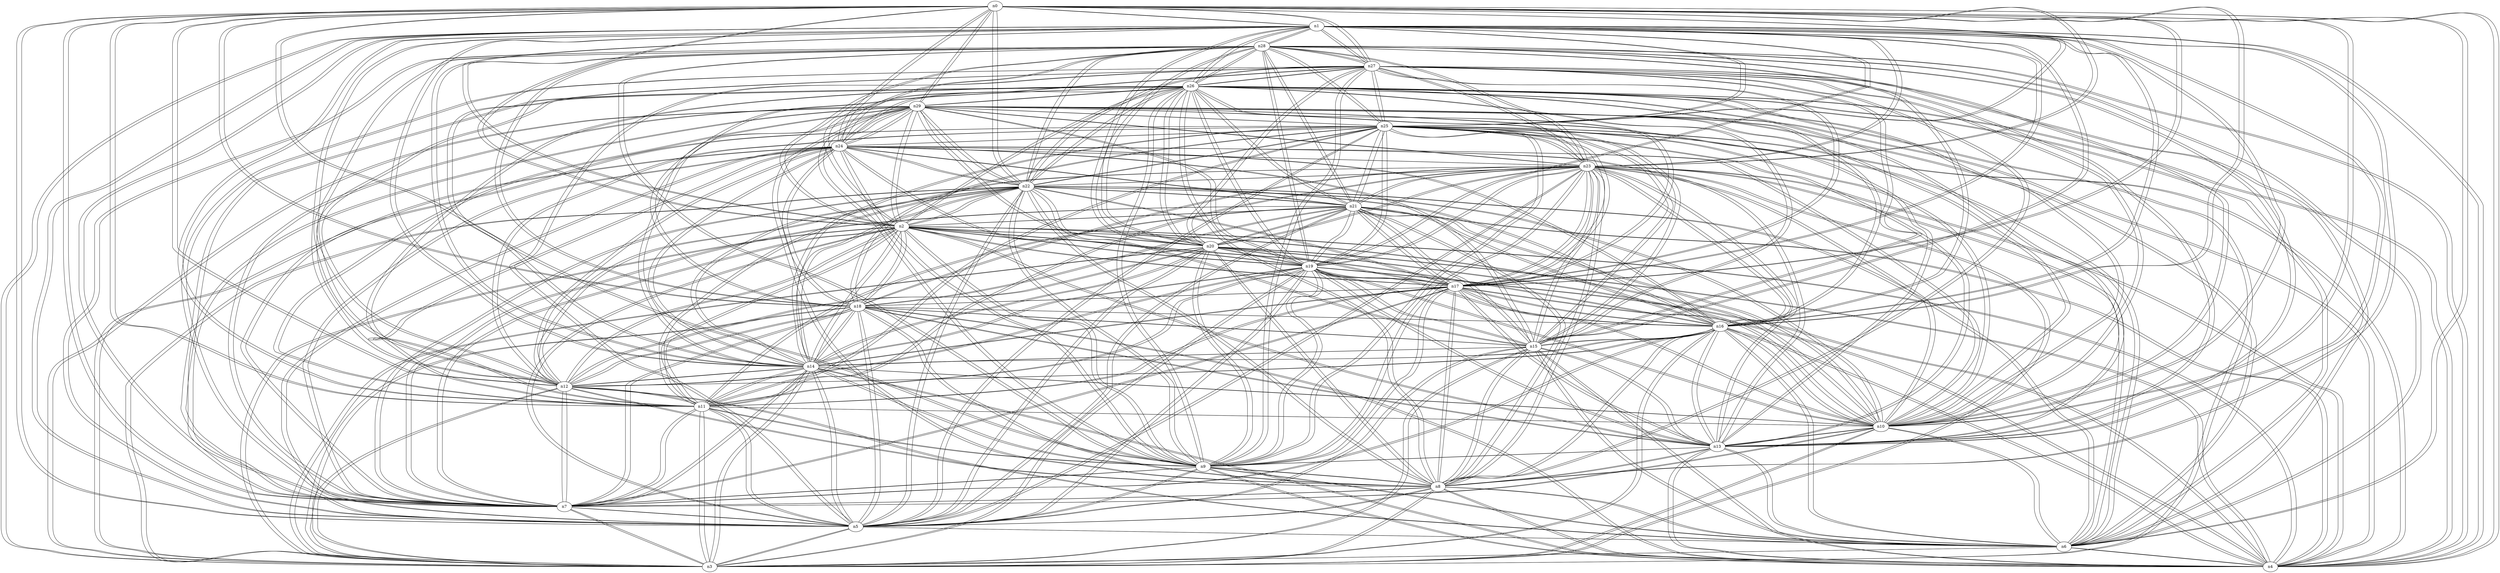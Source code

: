 graph {
n0;
n1;
n2;
n3;
n4;
n5;
n6;
n7;
n8;
n9;
n10;
n11;
n12;
n13;
n14;
n15;
n16;
n17;
n18;
n19;
n20;
n21;
n22;
n23;
n24;
n25;
n26;
n27;
n28;
n29;
n0 -- n4;
n0 -- n5;
n0 -- n10;
n0 -- n22;
n0 -- n12;
n0 -- n25;
n0 -- n9;
n0 -- n18;
n0 -- n6;
n0 -- n29;
n0 -- n2;
n0 -- n11;
n0 -- n1;
n0 -- n24;
n0 -- n7;
n0 -- n17;
n0 -- n23;
n0 -- n16;
n0 -- n27;
n1 -- n4;
n1 -- n8;
n1 -- n5;
n1 -- n10;
n1 -- n19;
n1 -- n28;
n1 -- n12;
n1 -- n25;
n1 -- n3;
n1 -- n2;
n1 -- n11;
n1 -- n26;
n1 -- n14;
n1 -- n7;
n1 -- n0;
n1 -- n17;
n1 -- n23;
n1 -- n20;
n1 -- n15;
n1 -- n13;
n1 -- n16;
n1 -- n27;
n2 -- n4;
n2 -- n5;
n2 -- n21;
n2 -- n10;
n2 -- n19;
n2 -- n22;
n2 -- n28;
n2 -- n12;
n2 -- n9;
n2 -- n18;
n2 -- n3;
n2 -- n29;
n2 -- n11;
n2 -- n26;
n2 -- n1;
n2 -- n14;
n2 -- n7;
n2 -- n0;
n2 -- n17;
n2 -- n20;
n2 -- n13;
n2 -- n16;
n2 -- n27;
n3 -- n8;
n3 -- n5;
n3 -- n10;
n3 -- n19;
n3 -- n22;
n3 -- n12;
n3 -- n18;
n3 -- n6;
n3 -- n29;
n3 -- n2;
n3 -- n11;
n3 -- n26;
n3 -- n1;
n3 -- n14;
n3 -- n24;
n3 -- n7;
n3 -- n23;
n3 -- n20;
n3 -- n15;
n3 -- n16;
n4 -- n8;
n4 -- n21;
n4 -- n19;
n4 -- n28;
n4 -- n25;
n4 -- n9;
n4 -- n18;
n4 -- n6;
n4 -- n29;
n4 -- n2;
n4 -- n26;
n4 -- n1;
n4 -- n14;
n4 -- n0;
n4 -- n17;
n4 -- n23;
n4 -- n20;
n4 -- n15;
n4 -- n13;
n4 -- n16;
n5 -- n8;
n5 -- n21;
n5 -- n19;
n5 -- n22;
n5 -- n28;
n5 -- n25;
n5 -- n9;
n5 -- n18;
n5 -- n6;
n5 -- n3;
n5 -- n29;
n5 -- n2;
n5 -- n11;
n5 -- n1;
n5 -- n14;
n5 -- n24;
n5 -- n7;
n5 -- n0;
n5 -- n23;
n5 -- n20;
n5 -- n15;
n5 -- n27;
n6 -- n4;
n6 -- n8;
n6 -- n5;
n6 -- n10;
n6 -- n28;
n6 -- n22;
n6 -- n12;
n6 -- n25;
n6 -- n9;
n6 -- n3;
n6 -- n29;
n6 -- n26;
n6 -- n0;
n6 -- n23;
n6 -- n15;
n6 -- n13;
n6 -- n16;
n6 -- n27;
n7 -- n8;
n7 -- n5;
n7 -- n10;
n7 -- n21;
n7 -- n22;
n7 -- n12;
n7 -- n25;
n7 -- n9;
n7 -- n18;
n7 -- n3;
n7 -- n29;
n7 -- n2;
n7 -- n11;
n7 -- n26;
n7 -- n1;
n7 -- n14;
n7 -- n24;
n7 -- n0;
n7 -- n17;
n7 -- n16;
n7 -- n27;
n8 -- n4;
n8 -- n5;
n8 -- n21;
n8 -- n22;
n8 -- n12;
n8 -- n9;
n8 -- n18;
n8 -- n6;
n8 -- n3;
n8 -- n29;
n8 -- n26;
n8 -- n1;
n8 -- n7;
n8 -- n17;
n8 -- n23;
n8 -- n20;
n8 -- n15;
n8 -- n13;
n8 -- n16;
n8 -- n27;
n9 -- n4;
n9 -- n8;
n9 -- n5;
n9 -- n19;
n9 -- n22;
n9 -- n28;
n9 -- n25;
n9 -- n6;
n9 -- n29;
n9 -- n2;
n9 -- n11;
n9 -- n26;
n9 -- n14;
n9 -- n24;
n9 -- n7;
n9 -- n0;
n9 -- n17;
n9 -- n23;
n9 -- n20;
n9 -- n13;
n9 -- n27;
n10 -- n21;
n10 -- n19;
n10 -- n22;
n10 -- n28;
n10 -- n25;
n10 -- n6;
n10 -- n3;
n10 -- n29;
n10 -- n2;
n10 -- n11;
n10 -- n26;
n10 -- n1;
n10 -- n14;
n10 -- n24;
n10 -- n7;
n10 -- n0;
n10 -- n23;
n10 -- n17;
n10 -- n20;
n10 -- n13;
n10 -- n16;
n10 -- n27;
n11 -- n5;
n11 -- n10;
n11 -- n21;
n11 -- n19;
n11 -- n22;
n11 -- n12;
n11 -- n25;
n11 -- n9;
n11 -- n3;
n11 -- n29;
n11 -- n2;
n11 -- n26;
n11 -- n1;
n11 -- n14;
n11 -- n24;
n11 -- n7;
n11 -- n0;
n11 -- n17;
n11 -- n23;
n12 -- n8;
n12 -- n19;
n12 -- n22;
n12 -- n28;
n12 -- n25;
n12 -- n18;
n12 -- n6;
n12 -- n3;
n12 -- n2;
n12 -- n11;
n12 -- n26;
n12 -- n1;
n12 -- n14;
n12 -- n24;
n12 -- n7;
n12 -- n0;
n12 -- n20;
n12 -- n16;
n13 -- n4;
n13 -- n8;
n13 -- n10;
n13 -- n19;
n13 -- n28;
n13 -- n25;
n13 -- n9;
n13 -- n18;
n13 -- n6;
n13 -- n29;
n13 -- n2;
n13 -- n26;
n13 -- n1;
n13 -- n24;
n13 -- n17;
n13 -- n23;
n13 -- n15;
n13 -- n16;
n13 -- n27;
n14 -- n4;
n14 -- n10;
n14 -- n5;
n14 -- n19;
n14 -- n22;
n14 -- n28;
n14 -- n12;
n14 -- n25;
n14 -- n9;
n14 -- n18;
n14 -- n3;
n14 -- n29;
n14 -- n2;
n14 -- n11;
n14 -- n1;
n14 -- n24;
n14 -- n7;
n14 -- n17;
n14 -- n23;
n14 -- n20;
n14 -- n15;
n14 -- n16;
n14 -- n27;
n15 -- n8;
n15 -- n4;
n15 -- n5;
n15 -- n21;
n15 -- n19;
n15 -- n22;
n15 -- n25;
n15 -- n18;
n15 -- n6;
n15 -- n3;
n15 -- n29;
n15 -- n26;
n15 -- n14;
n15 -- n1;
n15 -- n24;
n15 -- n23;
n15 -- n13;
n15 -- n16;
n15 -- n27;
n16 -- n8;
n16 -- n4;
n16 -- n10;
n16 -- n21;
n16 -- n19;
n16 -- n22;
n16 -- n28;
n16 -- n12;
n16 -- n18;
n16 -- n6;
n16 -- n3;
n16 -- n2;
n16 -- n26;
n16 -- n1;
n16 -- n14;
n16 -- n24;
n16 -- n7;
n16 -- n0;
n16 -- n23;
n16 -- n17;
n16 -- n15;
n16 -- n13;
n17 -- n8;
n17 -- n4;
n17 -- n10;
n17 -- n21;
n17 -- n19;
n17 -- n22;
n17 -- n25;
n17 -- n9;
n17 -- n18;
n17 -- n2;
n17 -- n11;
n17 -- n26;
n17 -- n1;
n17 -- n14;
n17 -- n7;
n17 -- n0;
n17 -- n23;
n17 -- n20;
n17 -- n13;
n17 -- n16;
n17 -- n27;
n18 -- n4;
n18 -- n8;
n18 -- n5;
n18 -- n21;
n18 -- n28;
n18 -- n12;
n18 -- n25;
n18 -- n3;
n18 -- n2;
n18 -- n26;
n18 -- n14;
n18 -- n24;
n18 -- n7;
n18 -- n0;
n18 -- n17;
n18 -- n23;
n18 -- n15;
n18 -- n13;
n18 -- n16;
n19 -- n4;
n19 -- n5;
n19 -- n10;
n19 -- n21;
n19 -- n28;
n19 -- n12;
n19 -- n25;
n19 -- n9;
n19 -- n3;
n19 -- n29;
n19 -- n2;
n19 -- n11;
n19 -- n26;
n19 -- n1;
n19 -- n14;
n19 -- n24;
n19 -- n17;
n19 -- n23;
n19 -- n20;
n19 -- n15;
n19 -- n13;
n19 -- n16;
n20 -- n4;
n20 -- n8;
n20 -- n10;
n20 -- n5;
n20 -- n21;
n20 -- n19;
n20 -- n28;
n20 -- n12;
n20 -- n9;
n20 -- n3;
n20 -- n29;
n20 -- n2;
n20 -- n26;
n20 -- n1;
n20 -- n14;
n20 -- n17;
n20 -- n23;
n20 -- n27;
n21 -- n8;
n21 -- n4;
n21 -- n5;
n21 -- n10;
n21 -- n19;
n21 -- n28;
n21 -- n22;
n21 -- n25;
n21 -- n18;
n21 -- n2;
n21 -- n11;
n21 -- n26;
n21 -- n24;
n21 -- n7;
n21 -- n17;
n21 -- n23;
n21 -- n20;
n21 -- n15;
n21 -- n16;
n22 -- n8;
n22 -- n5;
n22 -- n10;
n22 -- n21;
n22 -- n28;
n22 -- n12;
n22 -- n25;
n22 -- n9;
n22 -- n6;
n22 -- n3;
n22 -- n29;
n22 -- n2;
n22 -- n11;
n22 -- n26;
n22 -- n14;
n22 -- n24;
n22 -- n7;
n22 -- n0;
n22 -- n17;
n22 -- n23;
n22 -- n15;
n22 -- n16;
n22 -- n27;
n23 -- n4;
n23 -- n5;
n23 -- n19;
n23 -- n22;
n23 -- n9;
n23 -- n18;
n23 -- n3;
n23 -- n29;
n23 -- n1;
n23 -- n14;
n23 -- n15;
n23 -- n16;
n23 -- n13;
n23 -- n8;
n23 -- n10;
n23 -- n21;
n23 -- n28;
n23 -- n25;
n23 -- n6;
n23 -- n11;
n23 -- n24;
n23 -- n0;
n23 -- n17;
n23 -- n20;
n23 -- n27;
n24 -- n5;
n24 -- n10;
n24 -- n21;
n24 -- n19;
n24 -- n22;
n24 -- n28;
n24 -- n12;
n24 -- n25;
n24 -- n9;
n24 -- n18;
n24 -- n3;
n24 -- n29;
n24 -- n11;
n24 -- n26;
n24 -- n14;
n24 -- n7;
n24 -- n0;
n24 -- n23;
n24 -- n15;
n24 -- n13;
n24 -- n16;
n25 -- n4;
n25 -- n5;
n25 -- n21;
n25 -- n10;
n25 -- n19;
n25 -- n22;
n25 -- n28;
n25 -- n12;
n25 -- n9;
n25 -- n18;
n25 -- n6;
n25 -- n29;
n25 -- n11;
n25 -- n1;
n25 -- n14;
n25 -- n24;
n25 -- n7;
n25 -- n0;
n25 -- n17;
n25 -- n23;
n25 -- n15;
n25 -- n13;
n25 -- n27;
n26 -- n4;
n26 -- n8;
n26 -- n10;
n26 -- n21;
n26 -- n19;
n26 -- n22;
n26 -- n28;
n26 -- n12;
n26 -- n9;
n26 -- n18;
n26 -- n6;
n26 -- n3;
n26 -- n29;
n26 -- n2;
n26 -- n11;
n26 -- n1;
n26 -- n24;
n26 -- n7;
n26 -- n17;
n26 -- n20;
n26 -- n15;
n26 -- n16;
n26 -- n13;
n26 -- n27;
n27 -- n8;
n27 -- n5;
n27 -- n10;
n27 -- n22;
n27 -- n28;
n27 -- n25;
n27 -- n9;
n27 -- n6;
n27 -- n2;
n27 -- n26;
n27 -- n1;
n27 -- n14;
n27 -- n7;
n27 -- n0;
n27 -- n23;
n27 -- n17;
n27 -- n20;
n27 -- n15;
n27 -- n13;
n28 -- n4;
n28 -- n10;
n28 -- n21;
n28 -- n5;
n28 -- n19;
n28 -- n22;
n28 -- n12;
n28 -- n25;
n28 -- n9;
n28 -- n18;
n28 -- n6;
n28 -- n2;
n28 -- n26;
n28 -- n1;
n28 -- n14;
n28 -- n24;
n28 -- n23;
n28 -- n20;
n28 -- n13;
n28 -- n16;
n28 -- n27;
n29 -- n4;
n29 -- n8;
n29 -- n10;
n29 -- n5;
n29 -- n19;
n29 -- n22;
n29 -- n25;
n29 -- n9;
n29 -- n6;
n29 -- n3;
n29 -- n2;
n29 -- n11;
n29 -- n26;
n29 -- n14;
n29 -- n24;
n29 -- n7;
n29 -- n0;
n29 -- n23;
n29 -- n20;
n29 -- n15;
n29 -- n13;
}
